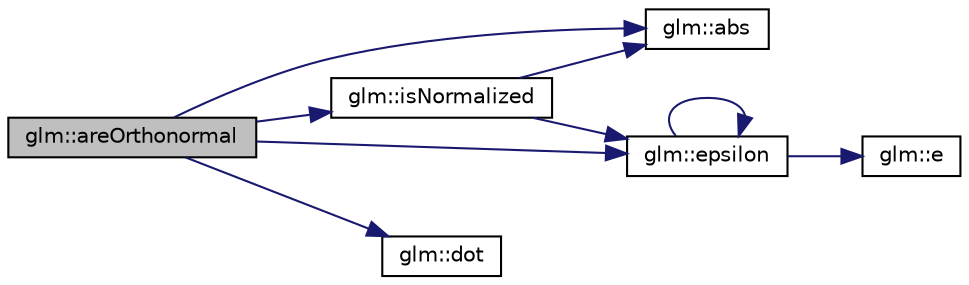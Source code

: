 digraph "glm::areOrthonormal"
{
  edge [fontname="Helvetica",fontsize="10",labelfontname="Helvetica",labelfontsize="10"];
  node [fontname="Helvetica",fontsize="10",shape=record];
  rankdir="LR";
  Node1 [label="glm::areOrthonormal",height=0.2,width=0.4,color="black", fillcolor="grey75", style="filled", fontcolor="black"];
  Node1 -> Node2 [color="midnightblue",fontsize="10",style="solid"];
  Node2 [label="glm::isNormalized",height=0.2,width=0.4,color="black", fillcolor="white", style="filled",URL="$group__gtx__vector__query.html#ga462311ef54b0201f227b927bdcbf2c6e"];
  Node2 -> Node3 [color="midnightblue",fontsize="10",style="solid"];
  Node3 [label="glm::abs",height=0.2,width=0.4,color="black", fillcolor="white", style="filled",URL="$group__core__func__common.html#gaea946f96ec1df259802effe9f532e1c1"];
  Node2 -> Node4 [color="midnightblue",fontsize="10",style="solid"];
  Node4 [label="glm::epsilon",height=0.2,width=0.4,color="black", fillcolor="white", style="filled",URL="$group__gtc__constants.html#gacb41049b8d22c8aa90e362b96c524feb"];
  Node4 -> Node4 [color="midnightblue",fontsize="10",style="solid"];
  Node4 -> Node5 [color="midnightblue",fontsize="10",style="solid"];
  Node5 [label="glm::e",height=0.2,width=0.4,color="black", fillcolor="white", style="filled",URL="$group__gtc__constants.html#gab83fb6de0f05d6c0d11bdf0479f8319e"];
  Node1 -> Node3 [color="midnightblue",fontsize="10",style="solid"];
  Node1 -> Node6 [color="midnightblue",fontsize="10",style="solid"];
  Node6 [label="glm::dot",height=0.2,width=0.4,color="black", fillcolor="white", style="filled",URL="$group__core__func__geometric.html#ga05244a4e222740e5e38abe91fc51df79"];
  Node1 -> Node4 [color="midnightblue",fontsize="10",style="solid"];
}
